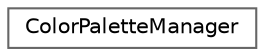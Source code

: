 digraph "Graphical Class Hierarchy"
{
 // INTERACTIVE_SVG=YES
 // LATEX_PDF_SIZE
  bgcolor="transparent";
  edge [fontname=Helvetica,fontsize=10,labelfontname=Helvetica,labelfontsize=10];
  node [fontname=Helvetica,fontsize=10,shape=box,height=0.2,width=0.4];
  rankdir="LR";
  Node0 [id="Node000000",label="ColorPaletteManager",height=0.2,width=0.4,color="grey40", fillcolor="white", style="filled",URL="$d0/d98/class_color_palette_manager.html",tooltip=" "];
}
